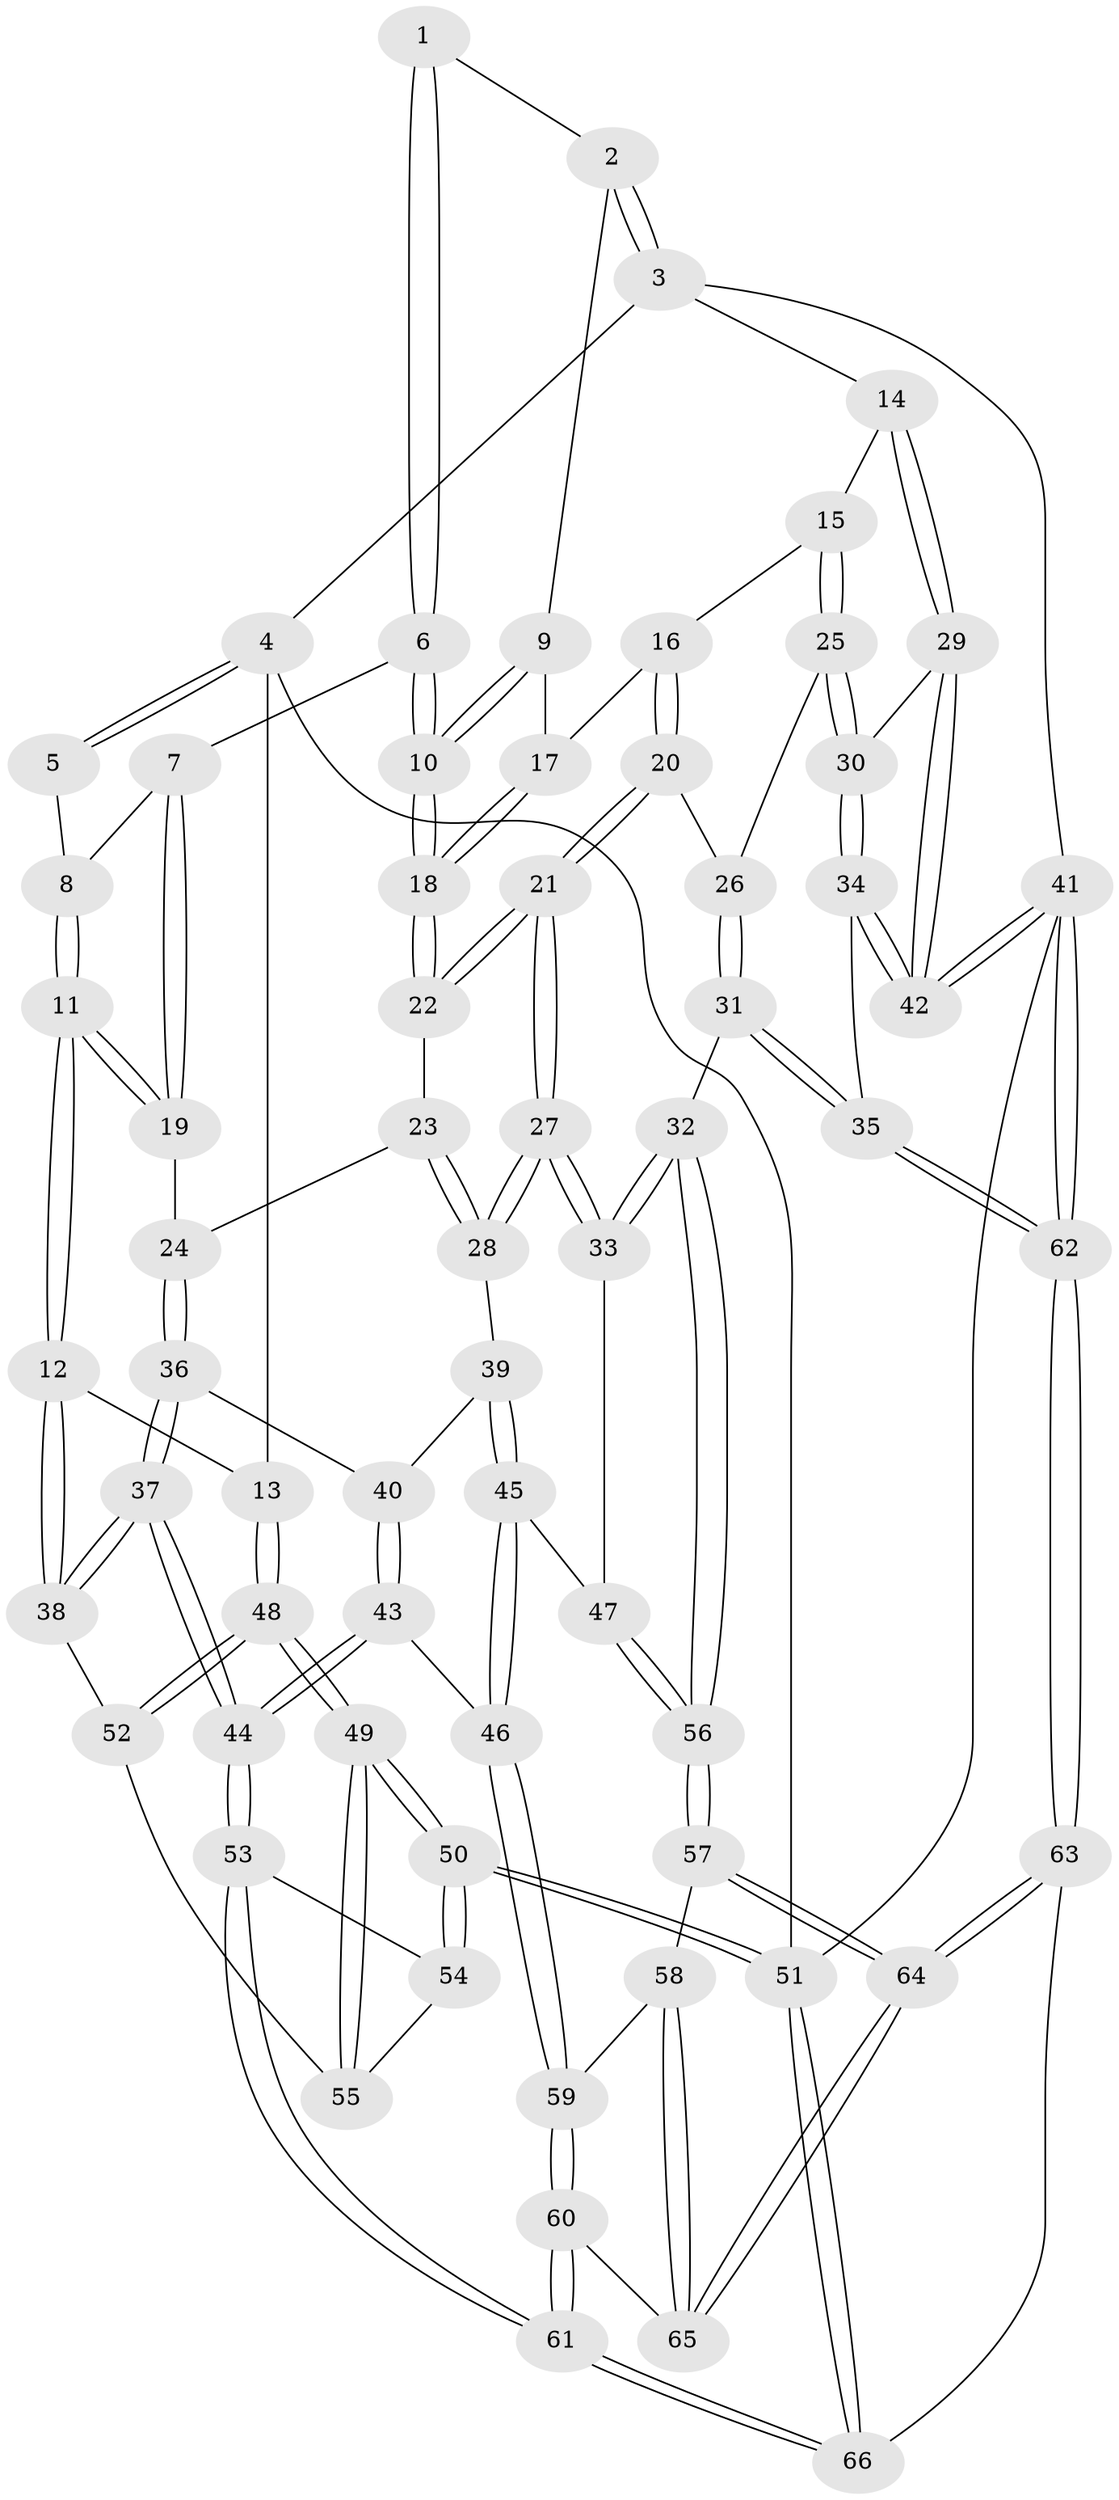 // coarse degree distribution, {3: 0.16216216216216217, 5: 0.32432432432432434, 4: 0.40540540540540543, 6: 0.08108108108108109, 2: 0.02702702702702703}
// Generated by graph-tools (version 1.1) at 2025/42/03/06/25 10:42:34]
// undirected, 66 vertices, 162 edges
graph export_dot {
graph [start="1"]
  node [color=gray90,style=filled];
  1 [pos="+0.5851779702813212+0"];
  2 [pos="+0.7761510588423463+0"];
  3 [pos="+1+0"];
  4 [pos="+0+0"];
  5 [pos="+0.24349430795551966+0"];
  6 [pos="+0.48589245258905694+0.15952668302700024"];
  7 [pos="+0.41800193260463997+0.15859815122338114"];
  8 [pos="+0.3106939664130134+0.06818745625820764"];
  9 [pos="+0.731177553302937+0.04594890808552801"];
  10 [pos="+0.5366194451049374+0.2293789031915477"];
  11 [pos="+0.06514719332325485+0.32327573353178524"];
  12 [pos="+0+0.3176009813535808"];
  13 [pos="+0+0.25034593861342724"];
  14 [pos="+1+0"];
  15 [pos="+0.9414041812859385+0.23850901439570105"];
  16 [pos="+0.7946153239517727+0.2212478435294754"];
  17 [pos="+0.7327318787764826+0.16504159134165988"];
  18 [pos="+0.5620975257282088+0.28053268723443364"];
  19 [pos="+0.18931313856941961+0.35939212487770744"];
  20 [pos="+0.6475410810316932+0.3978934481007577"];
  21 [pos="+0.6315015536879485+0.39844023509363896"];
  22 [pos="+0.5665308349445686+0.31935575682696216"];
  23 [pos="+0.35263177626312464+0.3924924399797967"];
  24 [pos="+0.2644337329875116+0.41413887806393185"];
  25 [pos="+0.8467957730150457+0.43132578494421486"];
  26 [pos="+0.8035036658501751+0.4334139166744274"];
  27 [pos="+0.5827954074148248+0.5389127934591373"];
  28 [pos="+0.5506870756351555+0.5346156616521108"];
  29 [pos="+1+0.5082566726504848"];
  30 [pos="+0.9037455006967355+0.4917561931114694"];
  31 [pos="+0.7280620670685533+0.6938326094079907"];
  32 [pos="+0.6750056869439085+0.6856928775021317"];
  33 [pos="+0.5907742970388629+0.6013277618154769"];
  34 [pos="+0.8785873325027103+0.6569477867132759"];
  35 [pos="+0.8089722166520232+0.7290665548926774"];
  36 [pos="+0.2781442276942344+0.4478874729698221"];
  37 [pos="+0.21321972961370286+0.6965281429380387"];
  38 [pos="+0.10612775806432359+0.6519899200635954"];
  39 [pos="+0.3557767180771016+0.5264097296266851"];
  40 [pos="+0.35563485580241344+0.5263133765072977"];
  41 [pos="+1+1"];
  42 [pos="+1+0.6819558306965107"];
  43 [pos="+0.2884846961111678+0.713048725850179"];
  44 [pos="+0.23008082691085663+0.72131965164708"];
  45 [pos="+0.4292758079762501+0.6989769130803287"];
  46 [pos="+0.40927182350644326+0.7214843448191927"];
  47 [pos="+0.44278206995464076+0.6943307472623363"];
  48 [pos="+0+0.7298481831990731"];
  49 [pos="+0+0.9281091083356174"];
  50 [pos="+0+0.971371137361744"];
  51 [pos="+0+1"];
  52 [pos="+0.06947035113647011+0.683612017891672"];
  53 [pos="+0.19967118028717282+0.8487538595606778"];
  54 [pos="+0.12297135512975388+0.8349343279625112"];
  55 [pos="+0.06465894577335081+0.7569768018569336"];
  56 [pos="+0.5942583012040077+0.8190078251734364"];
  57 [pos="+0.5877422223019244+0.8413671869317515"];
  58 [pos="+0.5668192466607856+0.8395669639357802"];
  59 [pos="+0.41932208327134823+0.8020445298787885"];
  60 [pos="+0.39112367916869933+0.8743392640908825"];
  61 [pos="+0.2506492418885847+0.9678160575907149"];
  62 [pos="+1+1"];
  63 [pos="+0.7088070068089503+1"];
  64 [pos="+0.6665586991690996+1"];
  65 [pos="+0.44093190935331944+0.9018323804665007"];
  66 [pos="+0.21231788346236072+1"];
  1 -- 2;
  1 -- 6;
  1 -- 6;
  2 -- 3;
  2 -- 3;
  2 -- 9;
  3 -- 4;
  3 -- 14;
  3 -- 41;
  4 -- 5;
  4 -- 5;
  4 -- 13;
  4 -- 51;
  5 -- 8;
  6 -- 7;
  6 -- 10;
  6 -- 10;
  7 -- 8;
  7 -- 19;
  7 -- 19;
  8 -- 11;
  8 -- 11;
  9 -- 10;
  9 -- 10;
  9 -- 17;
  10 -- 18;
  10 -- 18;
  11 -- 12;
  11 -- 12;
  11 -- 19;
  11 -- 19;
  12 -- 13;
  12 -- 38;
  12 -- 38;
  13 -- 48;
  13 -- 48;
  14 -- 15;
  14 -- 29;
  14 -- 29;
  15 -- 16;
  15 -- 25;
  15 -- 25;
  16 -- 17;
  16 -- 20;
  16 -- 20;
  17 -- 18;
  17 -- 18;
  18 -- 22;
  18 -- 22;
  19 -- 24;
  20 -- 21;
  20 -- 21;
  20 -- 26;
  21 -- 22;
  21 -- 22;
  21 -- 27;
  21 -- 27;
  22 -- 23;
  23 -- 24;
  23 -- 28;
  23 -- 28;
  24 -- 36;
  24 -- 36;
  25 -- 26;
  25 -- 30;
  25 -- 30;
  26 -- 31;
  26 -- 31;
  27 -- 28;
  27 -- 28;
  27 -- 33;
  27 -- 33;
  28 -- 39;
  29 -- 30;
  29 -- 42;
  29 -- 42;
  30 -- 34;
  30 -- 34;
  31 -- 32;
  31 -- 35;
  31 -- 35;
  32 -- 33;
  32 -- 33;
  32 -- 56;
  32 -- 56;
  33 -- 47;
  34 -- 35;
  34 -- 42;
  34 -- 42;
  35 -- 62;
  35 -- 62;
  36 -- 37;
  36 -- 37;
  36 -- 40;
  37 -- 38;
  37 -- 38;
  37 -- 44;
  37 -- 44;
  38 -- 52;
  39 -- 40;
  39 -- 45;
  39 -- 45;
  40 -- 43;
  40 -- 43;
  41 -- 42;
  41 -- 42;
  41 -- 62;
  41 -- 62;
  41 -- 51;
  43 -- 44;
  43 -- 44;
  43 -- 46;
  44 -- 53;
  44 -- 53;
  45 -- 46;
  45 -- 46;
  45 -- 47;
  46 -- 59;
  46 -- 59;
  47 -- 56;
  47 -- 56;
  48 -- 49;
  48 -- 49;
  48 -- 52;
  48 -- 52;
  49 -- 50;
  49 -- 50;
  49 -- 55;
  49 -- 55;
  50 -- 51;
  50 -- 51;
  50 -- 54;
  50 -- 54;
  51 -- 66;
  51 -- 66;
  52 -- 55;
  53 -- 54;
  53 -- 61;
  53 -- 61;
  54 -- 55;
  56 -- 57;
  56 -- 57;
  57 -- 58;
  57 -- 64;
  57 -- 64;
  58 -- 59;
  58 -- 65;
  58 -- 65;
  59 -- 60;
  59 -- 60;
  60 -- 61;
  60 -- 61;
  60 -- 65;
  61 -- 66;
  61 -- 66;
  62 -- 63;
  62 -- 63;
  63 -- 64;
  63 -- 64;
  63 -- 66;
  64 -- 65;
  64 -- 65;
}
